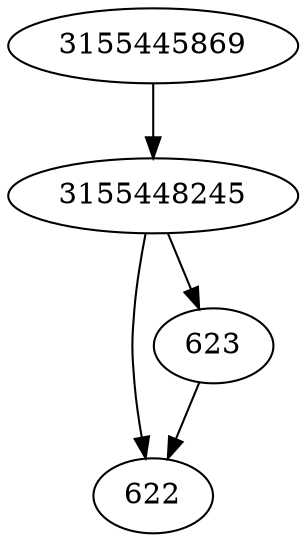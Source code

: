 strict digraph  {
3155448245;
3155445869;
622;
623;
3155448245 -> 622;
3155448245 -> 623;
3155445869 -> 3155448245;
623 -> 622;
}
